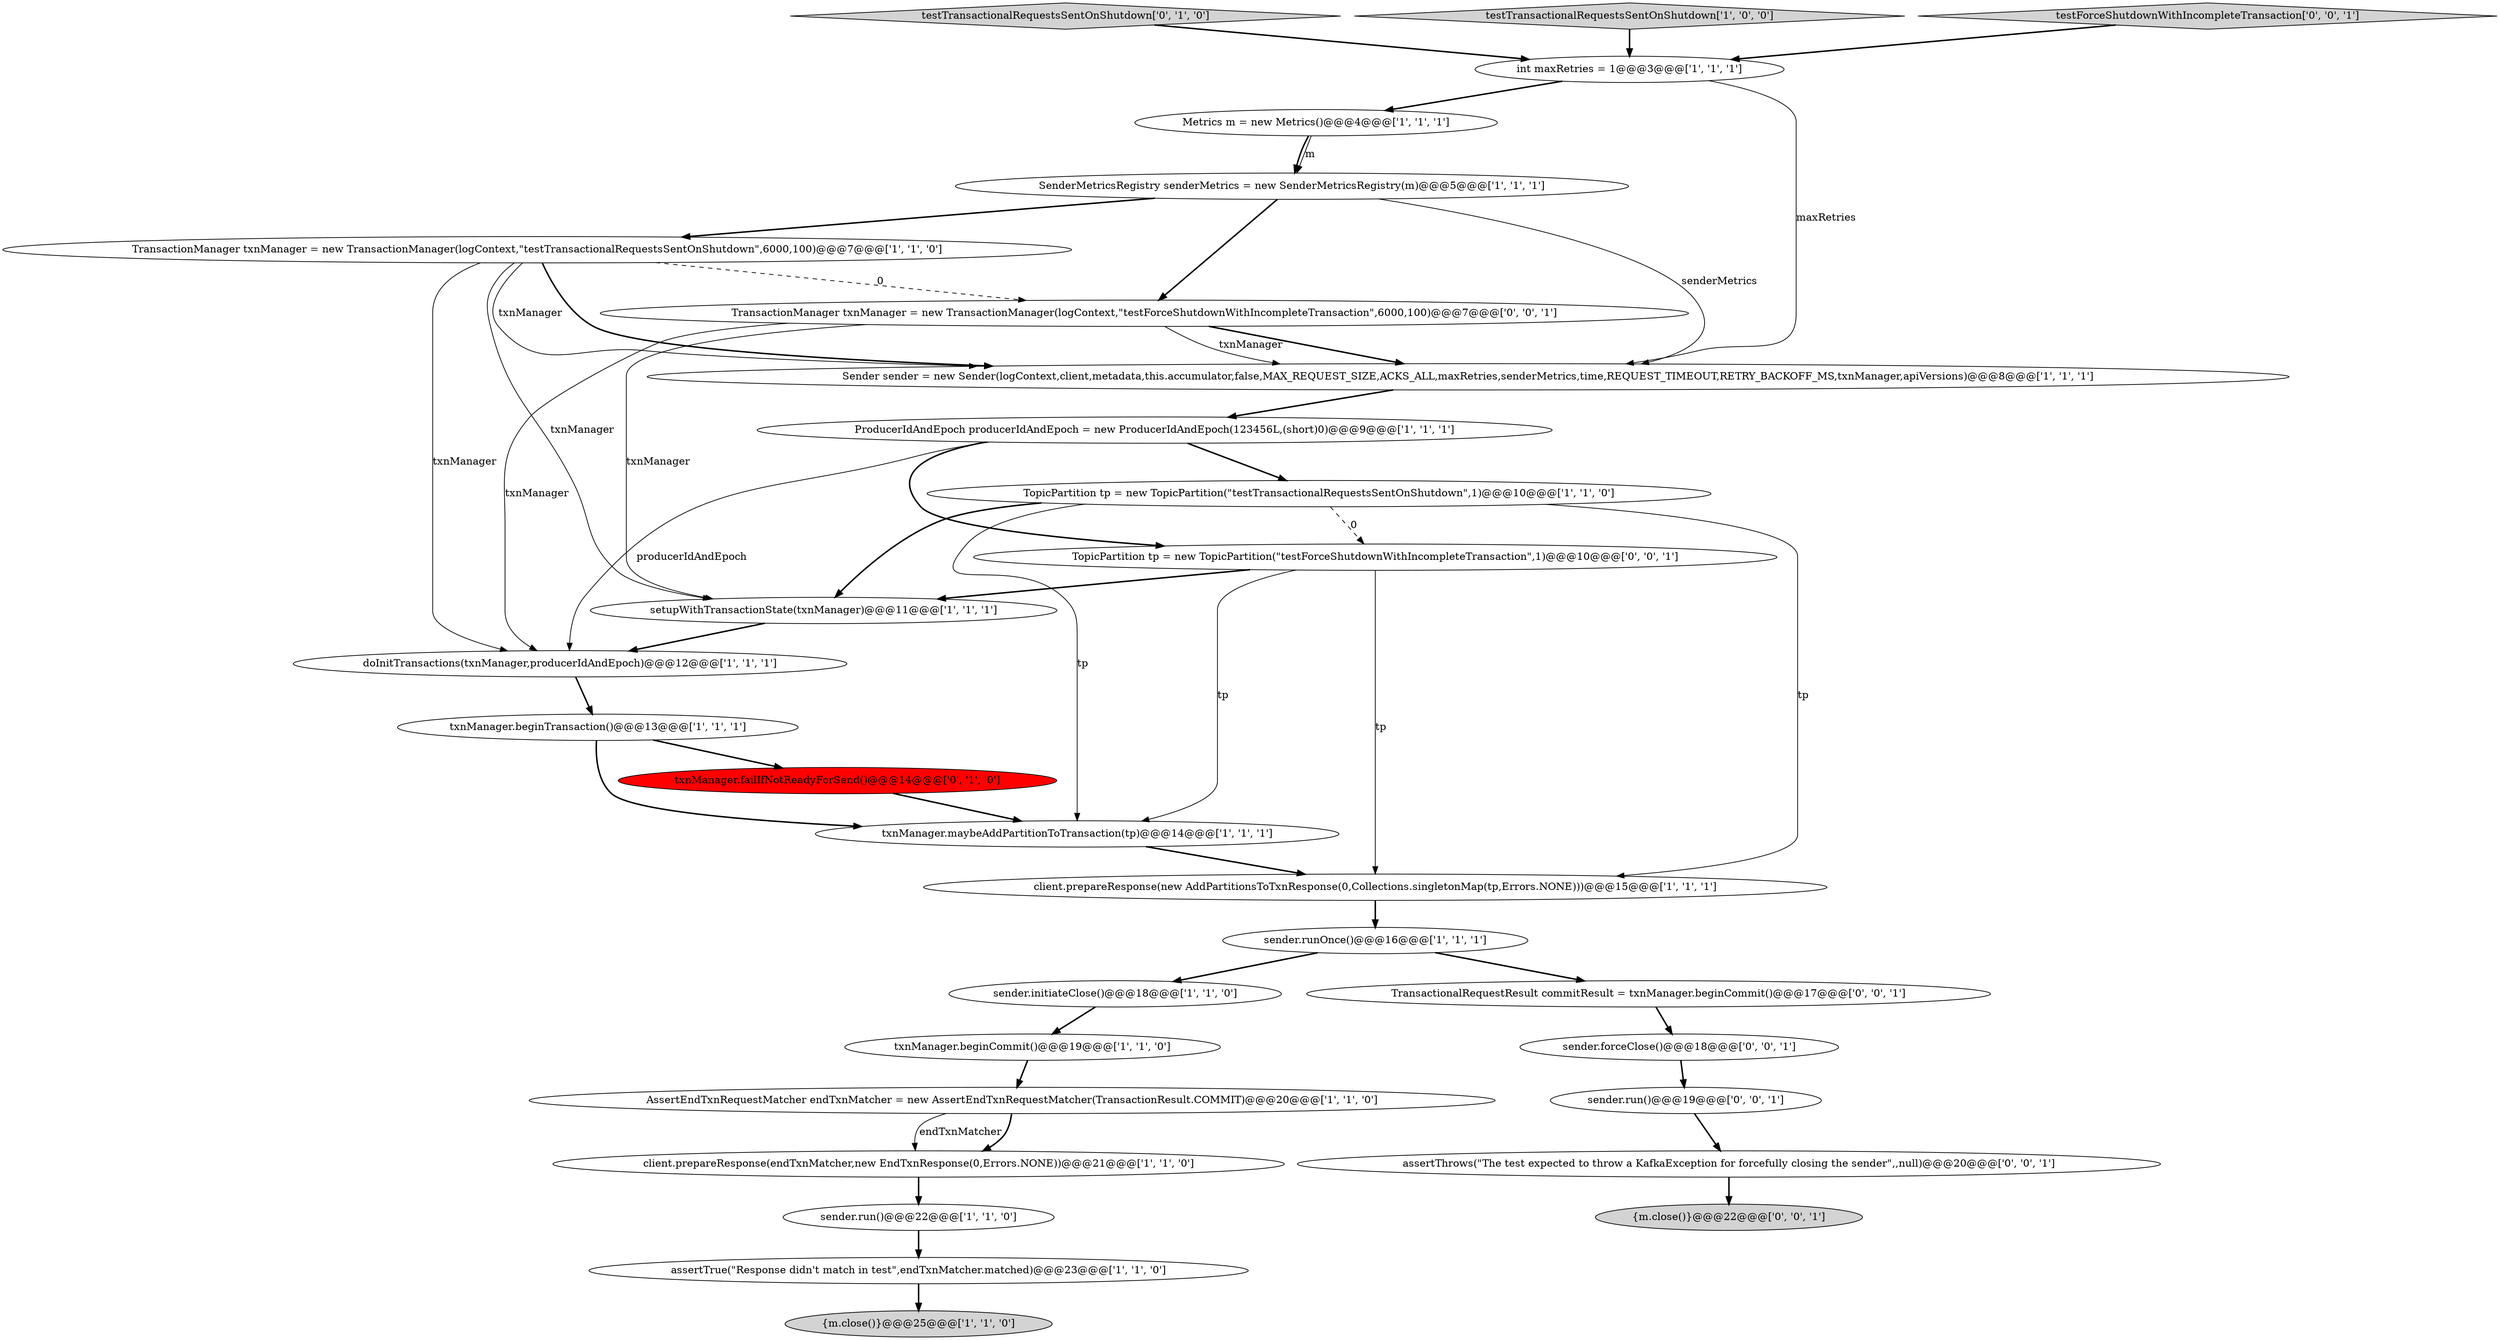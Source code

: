 digraph {
11 [style = filled, label = "sender.run()@@@22@@@['1', '1', '0']", fillcolor = white, shape = ellipse image = "AAA0AAABBB1BBB"];
4 [style = filled, label = "doInitTransactions(txnManager,producerIdAndEpoch)@@@12@@@['1', '1', '1']", fillcolor = white, shape = ellipse image = "AAA0AAABBB1BBB"];
10 [style = filled, label = "sender.runOnce()@@@16@@@['1', '1', '1']", fillcolor = white, shape = ellipse image = "AAA0AAABBB1BBB"];
9 [style = filled, label = "SenderMetricsRegistry senderMetrics = new SenderMetricsRegistry(m)@@@5@@@['1', '1', '1']", fillcolor = white, shape = ellipse image = "AAA0AAABBB1BBB"];
19 [style = filled, label = "TopicPartition tp = new TopicPartition(\"testTransactionalRequestsSentOnShutdown\",1)@@@10@@@['1', '1', '0']", fillcolor = white, shape = ellipse image = "AAA0AAABBB1BBB"];
22 [style = filled, label = "testTransactionalRequestsSentOnShutdown['0', '1', '0']", fillcolor = lightgray, shape = diamond image = "AAA0AAABBB2BBB"];
7 [style = filled, label = "ProducerIdAndEpoch producerIdAndEpoch = new ProducerIdAndEpoch(123456L,(short)0)@@@9@@@['1', '1', '1']", fillcolor = white, shape = ellipse image = "AAA0AAABBB1BBB"];
16 [style = filled, label = "setupWithTransactionState(txnManager)@@@11@@@['1', '1', '1']", fillcolor = white, shape = ellipse image = "AAA0AAABBB1BBB"];
20 [style = filled, label = "{m.close()}@@@25@@@['1', '1', '0']", fillcolor = lightgray, shape = ellipse image = "AAA0AAABBB1BBB"];
12 [style = filled, label = "AssertEndTxnRequestMatcher endTxnMatcher = new AssertEndTxnRequestMatcher(TransactionResult.COMMIT)@@@20@@@['1', '1', '0']", fillcolor = white, shape = ellipse image = "AAA0AAABBB1BBB"];
27 [style = filled, label = "TransactionManager txnManager = new TransactionManager(logContext,\"testForceShutdownWithIncompleteTransaction\",6000,100)@@@7@@@['0', '0', '1']", fillcolor = white, shape = ellipse image = "AAA0AAABBB3BBB"];
6 [style = filled, label = "TransactionManager txnManager = new TransactionManager(logContext,\"testTransactionalRequestsSentOnShutdown\",6000,100)@@@7@@@['1', '1', '0']", fillcolor = white, shape = ellipse image = "AAA0AAABBB1BBB"];
30 [style = filled, label = "assertThrows(\"The test expected to throw a KafkaException for forcefully closing the sender\",,null)@@@20@@@['0', '0', '1']", fillcolor = white, shape = ellipse image = "AAA0AAABBB3BBB"];
18 [style = filled, label = "Sender sender = new Sender(logContext,client,metadata,this.accumulator,false,MAX_REQUEST_SIZE,ACKS_ALL,maxRetries,senderMetrics,time,REQUEST_TIMEOUT,RETRY_BACKOFF_MS,txnManager,apiVersions)@@@8@@@['1', '1', '1']", fillcolor = white, shape = ellipse image = "AAA0AAABBB1BBB"];
13 [style = filled, label = "testTransactionalRequestsSentOnShutdown['1', '0', '0']", fillcolor = lightgray, shape = diamond image = "AAA0AAABBB1BBB"];
5 [style = filled, label = "Metrics m = new Metrics()@@@4@@@['1', '1', '1']", fillcolor = white, shape = ellipse image = "AAA0AAABBB1BBB"];
3 [style = filled, label = "txnManager.beginCommit()@@@19@@@['1', '1', '0']", fillcolor = white, shape = ellipse image = "AAA0AAABBB1BBB"];
24 [style = filled, label = "TopicPartition tp = new TopicPartition(\"testForceShutdownWithIncompleteTransaction\",1)@@@10@@@['0', '0', '1']", fillcolor = white, shape = ellipse image = "AAA0AAABBB3BBB"];
25 [style = filled, label = "sender.forceClose()@@@18@@@['0', '0', '1']", fillcolor = white, shape = ellipse image = "AAA0AAABBB3BBB"];
26 [style = filled, label = "testForceShutdownWithIncompleteTransaction['0', '0', '1']", fillcolor = lightgray, shape = diamond image = "AAA0AAABBB3BBB"];
8 [style = filled, label = "assertTrue(\"Response didn't match in test\",endTxnMatcher.matched)@@@23@@@['1', '1', '0']", fillcolor = white, shape = ellipse image = "AAA0AAABBB1BBB"];
17 [style = filled, label = "client.prepareResponse(new AddPartitionsToTxnResponse(0,Collections.singletonMap(tp,Errors.NONE)))@@@15@@@['1', '1', '1']", fillcolor = white, shape = ellipse image = "AAA0AAABBB1BBB"];
14 [style = filled, label = "txnManager.beginTransaction()@@@13@@@['1', '1', '1']", fillcolor = white, shape = ellipse image = "AAA0AAABBB1BBB"];
2 [style = filled, label = "sender.initiateClose()@@@18@@@['1', '1', '0']", fillcolor = white, shape = ellipse image = "AAA0AAABBB1BBB"];
0 [style = filled, label = "txnManager.maybeAddPartitionToTransaction(tp)@@@14@@@['1', '1', '1']", fillcolor = white, shape = ellipse image = "AAA0AAABBB1BBB"];
23 [style = filled, label = "{m.close()}@@@22@@@['0', '0', '1']", fillcolor = lightgray, shape = ellipse image = "AAA0AAABBB3BBB"];
28 [style = filled, label = "sender.run()@@@19@@@['0', '0', '1']", fillcolor = white, shape = ellipse image = "AAA0AAABBB3BBB"];
29 [style = filled, label = "TransactionalRequestResult commitResult = txnManager.beginCommit()@@@17@@@['0', '0', '1']", fillcolor = white, shape = ellipse image = "AAA0AAABBB3BBB"];
21 [style = filled, label = "txnManager.failIfNotReadyForSend()@@@14@@@['0', '1', '0']", fillcolor = red, shape = ellipse image = "AAA1AAABBB2BBB"];
15 [style = filled, label = "int maxRetries = 1@@@3@@@['1', '1', '1']", fillcolor = white, shape = ellipse image = "AAA0AAABBB1BBB"];
1 [style = filled, label = "client.prepareResponse(endTxnMatcher,new EndTxnResponse(0,Errors.NONE))@@@21@@@['1', '1', '0']", fillcolor = white, shape = ellipse image = "AAA0AAABBB1BBB"];
17->10 [style = bold, label=""];
27->18 [style = bold, label=""];
5->9 [style = solid, label="m"];
4->14 [style = bold, label=""];
25->28 [style = bold, label=""];
22->15 [style = bold, label=""];
9->18 [style = solid, label="senderMetrics"];
12->1 [style = solid, label="endTxnMatcher"];
5->9 [style = bold, label=""];
21->0 [style = bold, label=""];
28->30 [style = bold, label=""];
0->17 [style = bold, label=""];
6->18 [style = bold, label=""];
2->3 [style = bold, label=""];
30->23 [style = bold, label=""];
29->25 [style = bold, label=""];
3->12 [style = bold, label=""];
12->1 [style = bold, label=""];
7->4 [style = solid, label="producerIdAndEpoch"];
15->5 [style = bold, label=""];
1->11 [style = bold, label=""];
9->6 [style = bold, label=""];
19->16 [style = bold, label=""];
9->27 [style = bold, label=""];
27->16 [style = solid, label="txnManager"];
24->16 [style = bold, label=""];
7->24 [style = bold, label=""];
27->4 [style = solid, label="txnManager"];
8->20 [style = bold, label=""];
6->4 [style = solid, label="txnManager"];
14->0 [style = bold, label=""];
10->29 [style = bold, label=""];
6->18 [style = solid, label="txnManager"];
6->27 [style = dashed, label="0"];
15->18 [style = solid, label="maxRetries"];
26->15 [style = bold, label=""];
6->16 [style = solid, label="txnManager"];
11->8 [style = bold, label=""];
24->17 [style = solid, label="tp"];
10->2 [style = bold, label=""];
19->17 [style = solid, label="tp"];
19->24 [style = dashed, label="0"];
13->15 [style = bold, label=""];
19->0 [style = solid, label="tp"];
16->4 [style = bold, label=""];
18->7 [style = bold, label=""];
24->0 [style = solid, label="tp"];
27->18 [style = solid, label="txnManager"];
7->19 [style = bold, label=""];
14->21 [style = bold, label=""];
}
